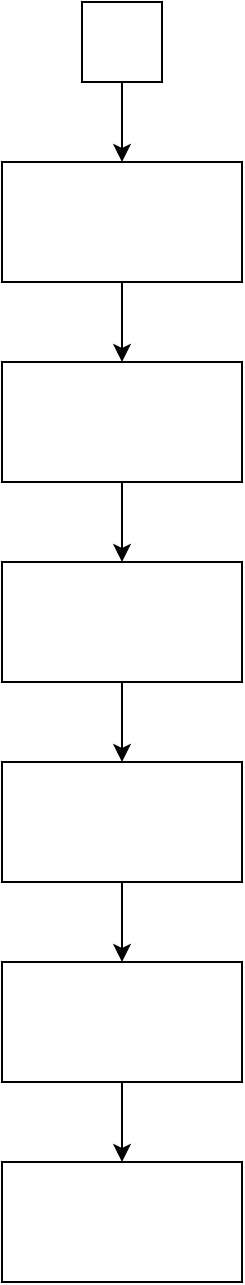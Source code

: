 <mxfile version="24.7.15">
  <diagram name="Страница — 1" id="aIX2Qcr1_E8BmRC23h6U">
    <mxGraphModel dx="1593" dy="703" grid="1" gridSize="10" guides="1" tooltips="1" connect="1" arrows="1" fold="1" page="1" pageScale="1" pageWidth="827" pageHeight="1169" math="0" shadow="0">
      <root>
        <mxCell id="0" />
        <mxCell id="1" parent="0" />
        <mxCell id="S9Dtbln9a1oVzTOgqyUR-7" value="" style="edgeStyle=orthogonalEdgeStyle;rounded=0;orthogonalLoop=1;jettySize=auto;html=1;" edge="1" parent="1" source="S9Dtbln9a1oVzTOgqyUR-2" target="S9Dtbln9a1oVzTOgqyUR-6">
          <mxGeometry relative="1" as="geometry" />
        </mxCell>
        <mxCell id="S9Dtbln9a1oVzTOgqyUR-2" value="" style="rounded=0;whiteSpace=wrap;html=1;" vertex="1" parent="1">
          <mxGeometry x="280" y="280" width="120" height="60" as="geometry" />
        </mxCell>
        <mxCell id="S9Dtbln9a1oVzTOgqyUR-5" style="edgeStyle=orthogonalEdgeStyle;rounded=0;orthogonalLoop=1;jettySize=auto;html=1;" edge="1" parent="1" source="S9Dtbln9a1oVzTOgqyUR-4" target="S9Dtbln9a1oVzTOgqyUR-2">
          <mxGeometry relative="1" as="geometry" />
        </mxCell>
        <mxCell id="S9Dtbln9a1oVzTOgqyUR-4" value="" style="rounded=0;whiteSpace=wrap;html=1;" vertex="1" parent="1">
          <mxGeometry x="320" y="200" width="40" height="40" as="geometry" />
        </mxCell>
        <mxCell id="S9Dtbln9a1oVzTOgqyUR-9" value="" style="edgeStyle=orthogonalEdgeStyle;rounded=0;orthogonalLoop=1;jettySize=auto;html=1;" edge="1" parent="1" source="S9Dtbln9a1oVzTOgqyUR-6" target="S9Dtbln9a1oVzTOgqyUR-8">
          <mxGeometry relative="1" as="geometry" />
        </mxCell>
        <mxCell id="S9Dtbln9a1oVzTOgqyUR-6" value="" style="whiteSpace=wrap;html=1;rounded=0;" vertex="1" parent="1">
          <mxGeometry x="280" y="380" width="120" height="60" as="geometry" />
        </mxCell>
        <mxCell id="S9Dtbln9a1oVzTOgqyUR-11" value="" style="edgeStyle=orthogonalEdgeStyle;rounded=0;orthogonalLoop=1;jettySize=auto;html=1;" edge="1" parent="1" source="S9Dtbln9a1oVzTOgqyUR-8" target="S9Dtbln9a1oVzTOgqyUR-10">
          <mxGeometry relative="1" as="geometry" />
        </mxCell>
        <mxCell id="S9Dtbln9a1oVzTOgqyUR-8" value="" style="whiteSpace=wrap;html=1;rounded=0;" vertex="1" parent="1">
          <mxGeometry x="280" y="480" width="120" height="60" as="geometry" />
        </mxCell>
        <mxCell id="S9Dtbln9a1oVzTOgqyUR-13" value="" style="edgeStyle=orthogonalEdgeStyle;rounded=0;orthogonalLoop=1;jettySize=auto;html=1;" edge="1" parent="1" source="S9Dtbln9a1oVzTOgqyUR-10" target="S9Dtbln9a1oVzTOgqyUR-12">
          <mxGeometry relative="1" as="geometry" />
        </mxCell>
        <mxCell id="S9Dtbln9a1oVzTOgqyUR-10" value="" style="whiteSpace=wrap;html=1;rounded=0;" vertex="1" parent="1">
          <mxGeometry x="280" y="580" width="120" height="60" as="geometry" />
        </mxCell>
        <mxCell id="S9Dtbln9a1oVzTOgqyUR-15" value="" style="edgeStyle=orthogonalEdgeStyle;rounded=0;orthogonalLoop=1;jettySize=auto;html=1;" edge="1" parent="1" source="S9Dtbln9a1oVzTOgqyUR-12" target="S9Dtbln9a1oVzTOgqyUR-14">
          <mxGeometry relative="1" as="geometry" />
        </mxCell>
        <mxCell id="S9Dtbln9a1oVzTOgqyUR-12" value="" style="whiteSpace=wrap;html=1;rounded=0;" vertex="1" parent="1">
          <mxGeometry x="280" y="680" width="120" height="60" as="geometry" />
        </mxCell>
        <mxCell id="S9Dtbln9a1oVzTOgqyUR-14" value="" style="whiteSpace=wrap;html=1;rounded=0;" vertex="1" parent="1">
          <mxGeometry x="280" y="780" width="120" height="60" as="geometry" />
        </mxCell>
      </root>
    </mxGraphModel>
  </diagram>
</mxfile>
